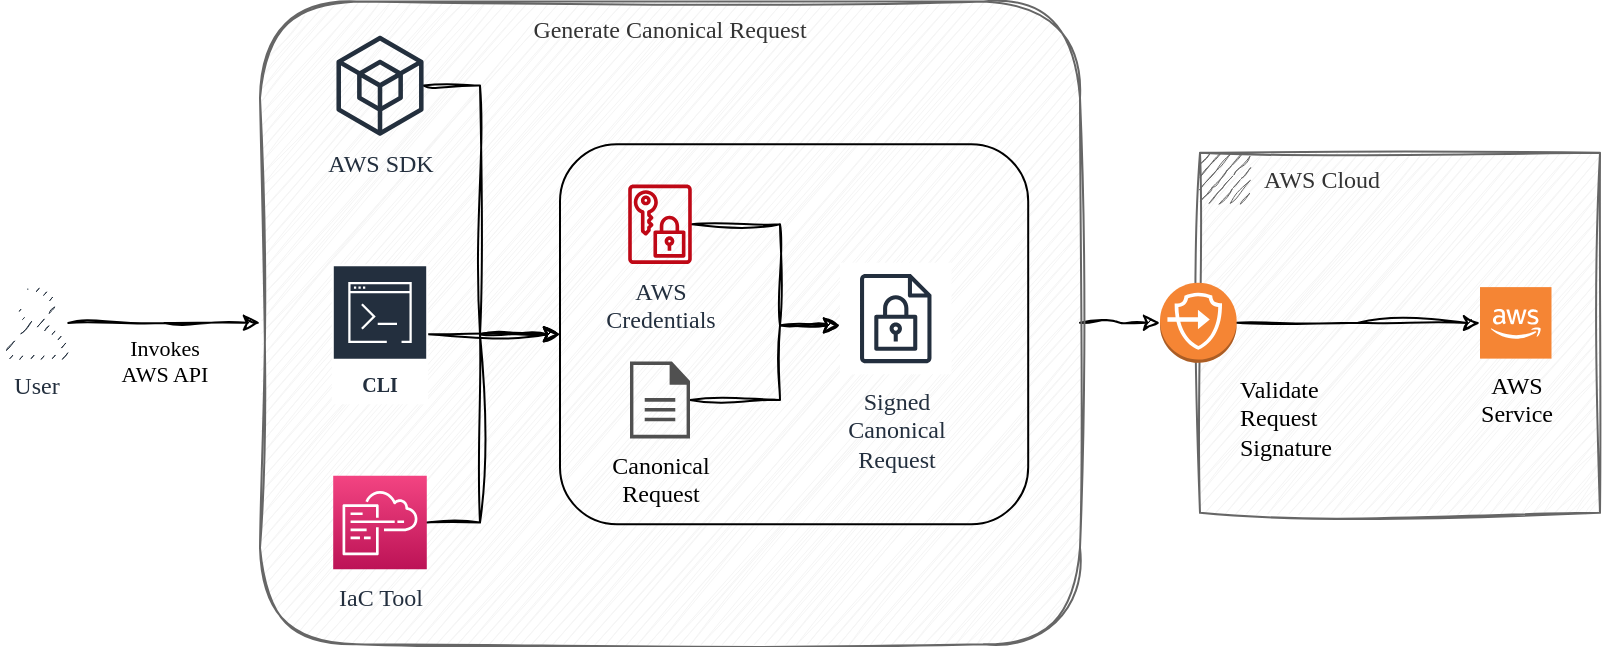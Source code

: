 <mxfile version="20.8.16" type="device" pages="2"><diagram id="P2roQQ4Z8uFhgxpEA7Dc" name="Page-1"><mxGraphModel dx="1050" dy="621" grid="1" gridSize="10" guides="1" tooltips="1" connect="1" arrows="1" fold="1" page="1" pageScale="1" pageWidth="850" pageHeight="1100" math="0" shadow="0"><root><mxCell id="0"/><mxCell id="1" parent="0"/><mxCell id="TW6FKX5Xv9ZzFJC3Ceqp-14" style="edgeStyle=orthogonalEdgeStyle;rounded=0;orthogonalLoop=1;jettySize=auto;html=1;entryX=0;entryY=0.5;entryDx=0;entryDy=0;entryPerimeter=0;sketch=1;curveFitting=1;jiggle=2;" parent="1" source="ldihhb07NF6keeZf5SFv-14" target="ldihhb07NF6keeZf5SFv-16" edge="1"><mxGeometry relative="1" as="geometry"/></mxCell><mxCell id="ldihhb07NF6keeZf5SFv-14" value="Generate Canonical Request" style="rounded=1;whiteSpace=wrap;html=1;fillColor=#f5f5f5;fontColor=#333333;strokeColor=#666666;sketch=1;curveFitting=1;jiggle=2;verticalAlign=top;fontFamily=Verdana;" parent="1" vertex="1"><mxGeometry x="170" y="75.72" width="410" height="321.43" as="geometry"/></mxCell><mxCell id="ldihhb07NF6keeZf5SFv-10" value="" style="rounded=1;whiteSpace=wrap;html=1;fillColor=none;" parent="1" vertex="1"><mxGeometry x="320" y="147.15" width="234.1" height="190" as="geometry"/></mxCell><mxCell id="TW6FKX5Xv9ZzFJC3Ceqp-8" style="edgeStyle=orthogonalEdgeStyle;rounded=0;orthogonalLoop=1;jettySize=auto;html=1;entryX=0;entryY=0.5;entryDx=0;entryDy=0;sketch=1;curveFitting=1;jiggle=2;" parent="1" source="Ro5z9y-FDL-VQz8w_BYz-1" target="ldihhb07NF6keeZf5SFv-10" edge="1"><mxGeometry relative="1" as="geometry"><Array as="points"><mxPoint x="280" y="117.72"/><mxPoint x="280" y="241.72"/></Array></mxGeometry></mxCell><mxCell id="Ro5z9y-FDL-VQz8w_BYz-1" value="AWS SDK" style="sketch=0;outlineConnect=0;fontColor=#232F3E;gradientColor=none;fillColor=#232F3D;strokeColor=none;dashed=0;verticalLabelPosition=bottom;verticalAlign=top;align=center;html=1;fontSize=12;fontStyle=0;aspect=fixed;pointerEvents=1;shape=mxgraph.aws4.external_sdk;fontFamily=Verdana;" parent="1" vertex="1"><mxGeometry x="208.21" y="92.85" width="43.59" height="50" as="geometry"/></mxCell><mxCell id="TW6FKX5Xv9ZzFJC3Ceqp-10" style="edgeStyle=orthogonalEdgeStyle;rounded=0;orthogonalLoop=1;jettySize=auto;html=1;entryX=0;entryY=0.5;entryDx=0;entryDy=0;sketch=1;curveFitting=1;jiggle=2;" parent="1" source="Ro5z9y-FDL-VQz8w_BYz-4" target="ldihhb07NF6keeZf5SFv-10" edge="1"><mxGeometry relative="1" as="geometry"/></mxCell><mxCell id="Ro5z9y-FDL-VQz8w_BYz-4" value="CLI" style="sketch=0;outlineConnect=0;fontColor=#232F3E;gradientColor=none;strokeColor=#ffffff;fillColor=#232F3E;dashed=0;verticalLabelPosition=middle;verticalAlign=bottom;align=center;html=1;whiteSpace=wrap;fontSize=10;fontStyle=1;spacing=3;shape=mxgraph.aws4.productIcon;prIcon=mxgraph.aws4.command_line_interface;labelBackgroundColor=none;fontFamily=Verdana;" parent="1" vertex="1"><mxGeometry x="205.9" y="207.15" width="48.2" height="70" as="geometry"/></mxCell><mxCell id="TW6FKX5Xv9ZzFJC3Ceqp-9" style="edgeStyle=orthogonalEdgeStyle;rounded=0;orthogonalLoop=1;jettySize=auto;html=1;exitX=1;exitY=0.5;exitDx=0;exitDy=0;exitPerimeter=0;entryX=0;entryY=0.5;entryDx=0;entryDy=0;sketch=1;curveFitting=1;jiggle=2;" parent="1" source="Ro5z9y-FDL-VQz8w_BYz-6" target="ldihhb07NF6keeZf5SFv-10" edge="1"><mxGeometry relative="1" as="geometry"><Array as="points"><mxPoint x="280" y="336.72"/><mxPoint x="280" y="241.72"/></Array></mxGeometry></mxCell><mxCell id="Ro5z9y-FDL-VQz8w_BYz-6" value="IaC Tool" style="sketch=0;points=[[0,0,0],[0.25,0,0],[0.5,0,0],[0.75,0,0],[1,0,0],[0,1,0],[0.25,1,0],[0.5,1,0],[0.75,1,0],[1,1,0],[0,0.25,0],[0,0.5,0],[0,0.75,0],[1,0.25,0],[1,0.5,0],[1,0.75,0]];points=[[0,0,0],[0.25,0,0],[0.5,0,0],[0.75,0,0],[1,0,0],[0,1,0],[0.25,1,0],[0.5,1,0],[0.75,1,0],[1,1,0],[0,0.25,0],[0,0.5,0],[0,0.75,0],[1,0.25,0],[1,0.5,0],[1,0.75,0]];outlineConnect=0;fontColor=#232F3E;gradientColor=#F34482;gradientDirection=north;fillColor=#BC1356;strokeColor=#ffffff;dashed=0;verticalLabelPosition=bottom;verticalAlign=top;align=center;html=1;fontSize=12;fontStyle=0;aspect=fixed;shape=mxgraph.aws4.resourceIcon;resIcon=mxgraph.aws4.cloudformation;fontFamily=Verdana;" parent="1" vertex="1"><mxGeometry x="206.6" y="312.85" width="46.8" height="46.8" as="geometry"/></mxCell><mxCell id="TW6FKX5Xv9ZzFJC3Ceqp-13" style="edgeStyle=orthogonalEdgeStyle;rounded=0;orthogonalLoop=1;jettySize=auto;html=1;sketch=1;curveFitting=1;jiggle=2;" parent="1" source="Ro5z9y-FDL-VQz8w_BYz-7" target="ldihhb07NF6keeZf5SFv-11" edge="1"><mxGeometry relative="1" as="geometry"><Array as="points"><mxPoint x="430" y="274.72"/><mxPoint x="430" y="237.72"/></Array></mxGeometry></mxCell><mxCell id="Ro5z9y-FDL-VQz8w_BYz-7" value="Canonical&lt;br&gt;Request" style="sketch=0;pointerEvents=1;shadow=0;dashed=0;html=1;strokeColor=none;fillColor=#505050;labelPosition=center;verticalLabelPosition=bottom;verticalAlign=top;outlineConnect=0;align=center;shape=mxgraph.office.concepts.document;fontFamily=Verdana;" parent="1" vertex="1"><mxGeometry x="355.0" y="255.72" width="30" height="38.5" as="geometry"/></mxCell><mxCell id="TW6FKX5Xv9ZzFJC3Ceqp-7" value="Invokes&lt;br&gt;AWS API" style="edgeStyle=orthogonalEdgeStyle;rounded=0;orthogonalLoop=1;jettySize=auto;html=1;sketch=1;curveFitting=1;jiggle=2;fontFamily=Verdana;labelPosition=center;verticalLabelPosition=bottom;align=center;verticalAlign=top;" parent="1" source="ldihhb07NF6keeZf5SFv-1" target="ldihhb07NF6keeZf5SFv-14" edge="1"><mxGeometry relative="1" as="geometry"/></mxCell><mxCell id="ldihhb07NF6keeZf5SFv-1" value="User" style="sketch=1;outlineConnect=0;fontColor=#232F3E;gradientColor=none;fillColor=#232F3D;strokeColor=none;dashed=0;verticalLabelPosition=bottom;verticalAlign=top;align=center;html=1;fontSize=12;fontStyle=0;aspect=fixed;pointerEvents=1;shape=mxgraph.aws4.user;curveFitting=1;jiggle=2;fontFamily=Verdana;" parent="1" vertex="1"><mxGeometry x="40" y="218.56" width="35.75" height="35.75" as="geometry"/></mxCell><mxCell id="TW6FKX5Xv9ZzFJC3Ceqp-11" style="edgeStyle=orthogonalEdgeStyle;rounded=0;orthogonalLoop=1;jettySize=auto;html=1;sketch=1;curveFitting=1;jiggle=2;" parent="1" source="ldihhb07NF6keeZf5SFv-7" target="ldihhb07NF6keeZf5SFv-11" edge="1"><mxGeometry relative="1" as="geometry"><Array as="points"><mxPoint x="430" y="187.72"/><mxPoint x="430" y="237.72"/></Array></mxGeometry></mxCell><mxCell id="ldihhb07NF6keeZf5SFv-7" value="AWS&lt;br&gt;Credentials" style="sketch=0;outlineConnect=0;fontColor=#232F3E;gradientColor=none;fillColor=#BF0816;strokeColor=none;dashed=0;verticalLabelPosition=bottom;verticalAlign=top;align=center;html=1;fontSize=12;fontStyle=0;aspect=fixed;pointerEvents=1;shape=mxgraph.aws4.data_encryption_key;fontFamily=Verdana;" parent="1" vertex="1"><mxGeometry x="354.1" y="167.15" width="31.79" height="40" as="geometry"/></mxCell><mxCell id="ldihhb07NF6keeZf5SFv-11" value="Signed&lt;br&gt;Canonical&lt;br&gt;Request" style="sketch=0;outlineConnect=0;fontColor=#232F3E;gradientColor=none;strokeColor=#232F3E;fillColor=#ffffff;dashed=0;verticalLabelPosition=bottom;verticalAlign=top;align=center;html=1;fontSize=12;fontStyle=0;aspect=fixed;shape=mxgraph.aws4.resourceIcon;resIcon=mxgraph.aws4.encrypted_data;fontFamily=Verdana;" parent="1" vertex="1"><mxGeometry x="460" y="206.4" width="55.75" height="55.75" as="geometry"/></mxCell><mxCell id="ldihhb07NF6keeZf5SFv-15" value="AWS Cloud" style="sketch=1;outlineConnect=0;html=1;whiteSpace=wrap;fontSize=12;fontStyle=0;shape=mxgraph.aws4.group;grIcon=mxgraph.aws4.group_aws_cloud;strokeColor=#666666;fillColor=#f5f5f5;verticalAlign=top;align=left;spacingLeft=30;fontColor=#333333;dashed=0;curveFitting=1;jiggle=2;fontFamily=Verdana;" parent="1" vertex="1"><mxGeometry x="640" y="151.43" width="200" height="180" as="geometry"/></mxCell><mxCell id="TW6FKX5Xv9ZzFJC3Ceqp-2" value="" style="edgeStyle=orthogonalEdgeStyle;rounded=0;orthogonalLoop=1;jettySize=auto;html=1;exitX=1;exitY=0.5;exitDx=0;exitDy=0;exitPerimeter=0;sketch=1;curveFitting=1;jiggle=2;" parent="1" source="ldihhb07NF6keeZf5SFv-16" target="TW6FKX5Xv9ZzFJC3Ceqp-1" edge="1"><mxGeometry relative="1" as="geometry"/></mxCell><mxCell id="ldihhb07NF6keeZf5SFv-16" value="Validate&lt;br&gt;Request&lt;br&gt;Signature" style="outlineConnect=0;dashed=0;verticalLabelPosition=bottom;verticalAlign=top;align=left;html=1;shape=mxgraph.aws3.endpoints;fillColor=#F58534;gradientColor=none;labelPosition=right;fontFamily=Verdana;" parent="1" vertex="1"><mxGeometry x="620" y="216.43" width="38.33" height="40" as="geometry"/></mxCell><mxCell id="TW6FKX5Xv9ZzFJC3Ceqp-1" value="AWS&lt;br&gt;Service" style="outlineConnect=0;dashed=0;verticalLabelPosition=bottom;verticalAlign=top;align=center;html=1;shape=mxgraph.aws3.cloud_2;fillColor=#F58534;gradientColor=none;fontFamily=Verdana;" parent="1" vertex="1"><mxGeometry x="780" y="218.56" width="35.75" height="35.75" as="geometry"/></mxCell></root></mxGraphModel></diagram><diagram id="wt9jBZ7fw4YKMHmINseS" name="Page-2"><mxGraphModel dx="694" dy="425" grid="1" gridSize="10" guides="1" tooltips="1" connect="1" arrows="1" fold="1" page="1" pageScale="1" pageWidth="850" pageHeight="1100" math="0" shadow="0"><root><mxCell id="0"/><mxCell id="1" parent="0"/></root></mxGraphModel></diagram></mxfile>